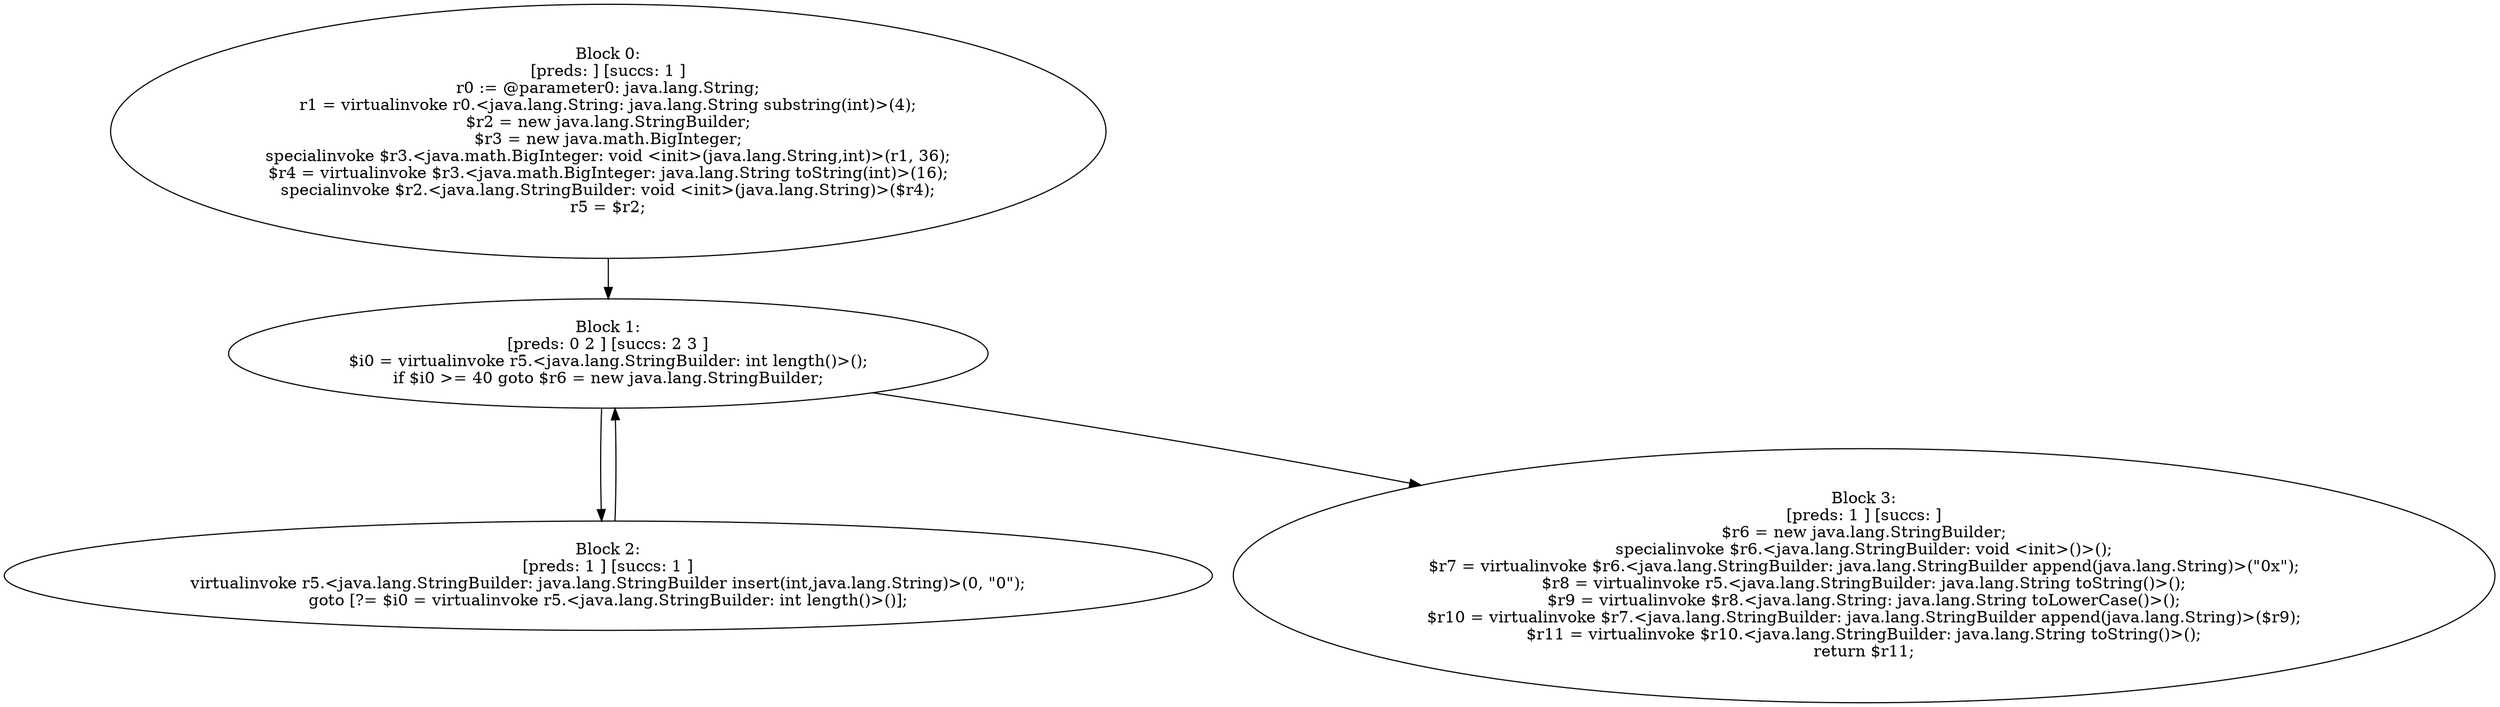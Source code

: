 digraph "unitGraph" {
    "Block 0:
[preds: ] [succs: 1 ]
r0 := @parameter0: java.lang.String;
r1 = virtualinvoke r0.<java.lang.String: java.lang.String substring(int)>(4);
$r2 = new java.lang.StringBuilder;
$r3 = new java.math.BigInteger;
specialinvoke $r3.<java.math.BigInteger: void <init>(java.lang.String,int)>(r1, 36);
$r4 = virtualinvoke $r3.<java.math.BigInteger: java.lang.String toString(int)>(16);
specialinvoke $r2.<java.lang.StringBuilder: void <init>(java.lang.String)>($r4);
r5 = $r2;
"
    "Block 1:
[preds: 0 2 ] [succs: 2 3 ]
$i0 = virtualinvoke r5.<java.lang.StringBuilder: int length()>();
if $i0 >= 40 goto $r6 = new java.lang.StringBuilder;
"
    "Block 2:
[preds: 1 ] [succs: 1 ]
virtualinvoke r5.<java.lang.StringBuilder: java.lang.StringBuilder insert(int,java.lang.String)>(0, \"0\");
goto [?= $i0 = virtualinvoke r5.<java.lang.StringBuilder: int length()>()];
"
    "Block 3:
[preds: 1 ] [succs: ]
$r6 = new java.lang.StringBuilder;
specialinvoke $r6.<java.lang.StringBuilder: void <init>()>();
$r7 = virtualinvoke $r6.<java.lang.StringBuilder: java.lang.StringBuilder append(java.lang.String)>(\"0x\");
$r8 = virtualinvoke r5.<java.lang.StringBuilder: java.lang.String toString()>();
$r9 = virtualinvoke $r8.<java.lang.String: java.lang.String toLowerCase()>();
$r10 = virtualinvoke $r7.<java.lang.StringBuilder: java.lang.StringBuilder append(java.lang.String)>($r9);
$r11 = virtualinvoke $r10.<java.lang.StringBuilder: java.lang.String toString()>();
return $r11;
"
    "Block 0:
[preds: ] [succs: 1 ]
r0 := @parameter0: java.lang.String;
r1 = virtualinvoke r0.<java.lang.String: java.lang.String substring(int)>(4);
$r2 = new java.lang.StringBuilder;
$r3 = new java.math.BigInteger;
specialinvoke $r3.<java.math.BigInteger: void <init>(java.lang.String,int)>(r1, 36);
$r4 = virtualinvoke $r3.<java.math.BigInteger: java.lang.String toString(int)>(16);
specialinvoke $r2.<java.lang.StringBuilder: void <init>(java.lang.String)>($r4);
r5 = $r2;
"->"Block 1:
[preds: 0 2 ] [succs: 2 3 ]
$i0 = virtualinvoke r5.<java.lang.StringBuilder: int length()>();
if $i0 >= 40 goto $r6 = new java.lang.StringBuilder;
";
    "Block 1:
[preds: 0 2 ] [succs: 2 3 ]
$i0 = virtualinvoke r5.<java.lang.StringBuilder: int length()>();
if $i0 >= 40 goto $r6 = new java.lang.StringBuilder;
"->"Block 2:
[preds: 1 ] [succs: 1 ]
virtualinvoke r5.<java.lang.StringBuilder: java.lang.StringBuilder insert(int,java.lang.String)>(0, \"0\");
goto [?= $i0 = virtualinvoke r5.<java.lang.StringBuilder: int length()>()];
";
    "Block 1:
[preds: 0 2 ] [succs: 2 3 ]
$i0 = virtualinvoke r5.<java.lang.StringBuilder: int length()>();
if $i0 >= 40 goto $r6 = new java.lang.StringBuilder;
"->"Block 3:
[preds: 1 ] [succs: ]
$r6 = new java.lang.StringBuilder;
specialinvoke $r6.<java.lang.StringBuilder: void <init>()>();
$r7 = virtualinvoke $r6.<java.lang.StringBuilder: java.lang.StringBuilder append(java.lang.String)>(\"0x\");
$r8 = virtualinvoke r5.<java.lang.StringBuilder: java.lang.String toString()>();
$r9 = virtualinvoke $r8.<java.lang.String: java.lang.String toLowerCase()>();
$r10 = virtualinvoke $r7.<java.lang.StringBuilder: java.lang.StringBuilder append(java.lang.String)>($r9);
$r11 = virtualinvoke $r10.<java.lang.StringBuilder: java.lang.String toString()>();
return $r11;
";
    "Block 2:
[preds: 1 ] [succs: 1 ]
virtualinvoke r5.<java.lang.StringBuilder: java.lang.StringBuilder insert(int,java.lang.String)>(0, \"0\");
goto [?= $i0 = virtualinvoke r5.<java.lang.StringBuilder: int length()>()];
"->"Block 1:
[preds: 0 2 ] [succs: 2 3 ]
$i0 = virtualinvoke r5.<java.lang.StringBuilder: int length()>();
if $i0 >= 40 goto $r6 = new java.lang.StringBuilder;
";
}
